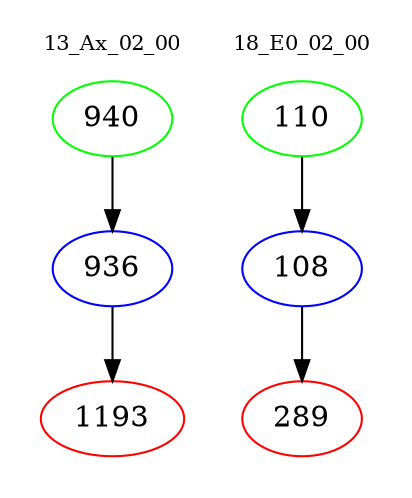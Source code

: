 digraph{
subgraph cluster_0 {
color = white
label = "13_Ax_02_00";
fontsize=10;
T0_940 [label="940", color="green"]
T0_940 -> T0_936 [color="black"]
T0_936 [label="936", color="blue"]
T0_936 -> T0_1193 [color="black"]
T0_1193 [label="1193", color="red"]
}
subgraph cluster_1 {
color = white
label = "18_E0_02_00";
fontsize=10;
T1_110 [label="110", color="green"]
T1_110 -> T1_108 [color="black"]
T1_108 [label="108", color="blue"]
T1_108 -> T1_289 [color="black"]
T1_289 [label="289", color="red"]
}
}
